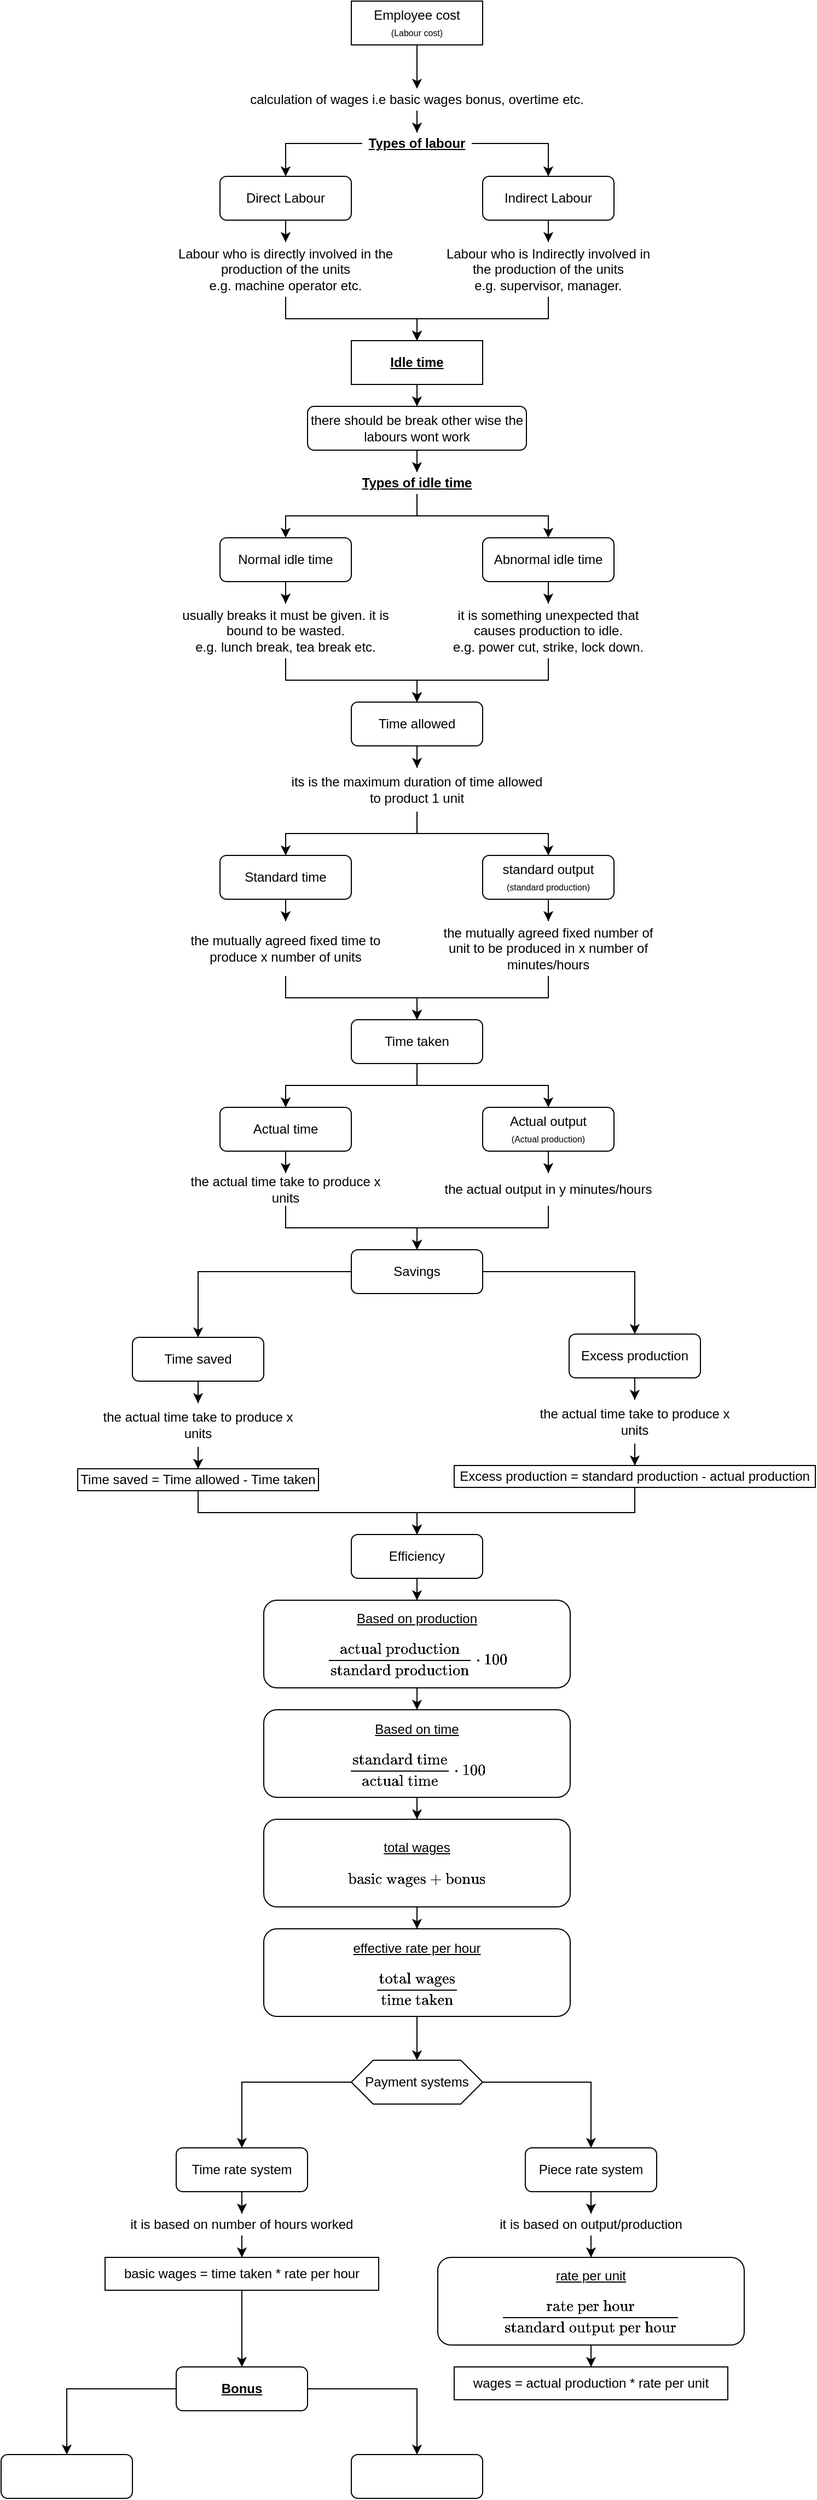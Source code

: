 <mxfile version="14.4.8" type="github">
  <diagram id="CyPvhByOn69fHsdpHqbr" name="Page-1">
    <mxGraphModel dx="709" dy="358" grid="1" gridSize="10" guides="1" tooltips="1" connect="1" arrows="1" fold="1" page="1" pageScale="1" pageWidth="850" pageHeight="1100" math="1" shadow="0">
      <root>
        <mxCell id="0" />
        <mxCell id="1" parent="0" />
        <mxCell id="h90uzLbG_IrZYUISlAX0-3" style="edgeStyle=orthogonalEdgeStyle;rounded=0;orthogonalLoop=1;jettySize=auto;html=1;" edge="1" parent="1" source="h90uzLbG_IrZYUISlAX0-1" target="h90uzLbG_IrZYUISlAX0-2">
          <mxGeometry relative="1" as="geometry" />
        </mxCell>
        <mxCell id="h90uzLbG_IrZYUISlAX0-1" value="&lt;div&gt;Employee cost&lt;/div&gt;&lt;font style=&quot;font-size: 8px&quot;&gt;(Labour cost)&lt;/font&gt;" style="rounded=0;whiteSpace=wrap;html=1;" vertex="1" parent="1">
          <mxGeometry x="360" width="120" height="40" as="geometry" />
        </mxCell>
        <mxCell id="h90uzLbG_IrZYUISlAX0-8" style="edgeStyle=orthogonalEdgeStyle;rounded=0;orthogonalLoop=1;jettySize=auto;html=1;" edge="1" parent="1" source="h90uzLbG_IrZYUISlAX0-2" target="h90uzLbG_IrZYUISlAX0-5">
          <mxGeometry relative="1" as="geometry" />
        </mxCell>
        <mxCell id="h90uzLbG_IrZYUISlAX0-2" value="calculation of wages i.e basic wages bonus, overtime etc." style="text;html=1;strokeColor=none;fillColor=none;align=center;verticalAlign=middle;whiteSpace=wrap;rounded=0;" vertex="1" parent="1">
          <mxGeometry x="240" y="80" width="360" height="20" as="geometry" />
        </mxCell>
        <mxCell id="h90uzLbG_IrZYUISlAX0-11" style="edgeStyle=orthogonalEdgeStyle;rounded=0;orthogonalLoop=1;jettySize=auto;html=1;" edge="1" parent="1" source="h90uzLbG_IrZYUISlAX0-5" target="h90uzLbG_IrZYUISlAX0-9">
          <mxGeometry relative="1" as="geometry" />
        </mxCell>
        <mxCell id="h90uzLbG_IrZYUISlAX0-12" style="edgeStyle=orthogonalEdgeStyle;rounded=0;orthogonalLoop=1;jettySize=auto;html=1;" edge="1" parent="1" source="h90uzLbG_IrZYUISlAX0-5" target="h90uzLbG_IrZYUISlAX0-10">
          <mxGeometry relative="1" as="geometry" />
        </mxCell>
        <mxCell id="h90uzLbG_IrZYUISlAX0-5" value="&lt;u&gt;&lt;b&gt;Types of labour&lt;/b&gt;&lt;/u&gt;" style="text;html=1;strokeColor=none;fillColor=none;align=center;verticalAlign=middle;whiteSpace=wrap;rounded=0;" vertex="1" parent="1">
          <mxGeometry x="370" y="120" width="100" height="20" as="geometry" />
        </mxCell>
        <mxCell id="h90uzLbG_IrZYUISlAX0-15" style="edgeStyle=orthogonalEdgeStyle;rounded=0;orthogonalLoop=1;jettySize=auto;html=1;" edge="1" parent="1" source="h90uzLbG_IrZYUISlAX0-9" target="h90uzLbG_IrZYUISlAX0-13">
          <mxGeometry relative="1" as="geometry">
            <mxPoint x="300" y="220" as="targetPoint" />
          </mxGeometry>
        </mxCell>
        <mxCell id="h90uzLbG_IrZYUISlAX0-9" value="Direct Labour" style="rounded=1;whiteSpace=wrap;html=1;" vertex="1" parent="1">
          <mxGeometry x="240" y="160" width="120" height="40" as="geometry" />
        </mxCell>
        <mxCell id="h90uzLbG_IrZYUISlAX0-16" style="edgeStyle=orthogonalEdgeStyle;rounded=0;orthogonalLoop=1;jettySize=auto;html=1;" edge="1" parent="1" source="h90uzLbG_IrZYUISlAX0-10" target="h90uzLbG_IrZYUISlAX0-14">
          <mxGeometry relative="1" as="geometry" />
        </mxCell>
        <mxCell id="h90uzLbG_IrZYUISlAX0-10" value="Indirect Labour" style="rounded=1;whiteSpace=wrap;html=1;" vertex="1" parent="1">
          <mxGeometry x="480" y="160" width="120" height="40" as="geometry" />
        </mxCell>
        <mxCell id="h90uzLbG_IrZYUISlAX0-65" style="edgeStyle=orthogonalEdgeStyle;rounded=0;orthogonalLoop=1;jettySize=auto;html=1;" edge="1" parent="1" source="h90uzLbG_IrZYUISlAX0-13" target="h90uzLbG_IrZYUISlAX0-17">
          <mxGeometry relative="1" as="geometry" />
        </mxCell>
        <mxCell id="h90uzLbG_IrZYUISlAX0-13" value="&lt;div&gt;Labour who is directly involved in the production of the units&lt;/div&gt;e.g. machine operator etc." style="text;html=1;strokeColor=none;fillColor=none;align=center;verticalAlign=middle;whiteSpace=wrap;rounded=0;" vertex="1" parent="1">
          <mxGeometry x="200" y="220" width="200" height="50" as="geometry" />
        </mxCell>
        <mxCell id="h90uzLbG_IrZYUISlAX0-64" style="edgeStyle=orthogonalEdgeStyle;rounded=0;orthogonalLoop=1;jettySize=auto;html=1;" edge="1" parent="1" source="h90uzLbG_IrZYUISlAX0-14" target="h90uzLbG_IrZYUISlAX0-17">
          <mxGeometry relative="1" as="geometry" />
        </mxCell>
        <mxCell id="h90uzLbG_IrZYUISlAX0-14" value="Labour who is Indirectly involved in the production of the units&lt;br&gt;e.g. supervisor, manager." style="text;html=1;strokeColor=none;fillColor=none;align=center;verticalAlign=middle;whiteSpace=wrap;rounded=0;" vertex="1" parent="1">
          <mxGeometry x="440" y="220" width="200" height="50" as="geometry" />
        </mxCell>
        <mxCell id="h90uzLbG_IrZYUISlAX0-22" style="edgeStyle=orthogonalEdgeStyle;rounded=0;orthogonalLoop=1;jettySize=auto;html=1;" edge="1" parent="1" source="h90uzLbG_IrZYUISlAX0-17" target="h90uzLbG_IrZYUISlAX0-21">
          <mxGeometry relative="1" as="geometry" />
        </mxCell>
        <mxCell id="h90uzLbG_IrZYUISlAX0-17" value="&lt;u&gt;&lt;b&gt;Idle time&lt;br&gt;&lt;/b&gt;&lt;/u&gt;" style="rounded=0;whiteSpace=wrap;html=1;fontFamily=Helvetica;fontSize=12;fontColor=#000000;align=center;gradientColor=none;" vertex="1" parent="1">
          <mxGeometry x="360" y="310" width="120" height="40" as="geometry" />
        </mxCell>
        <mxCell id="h90uzLbG_IrZYUISlAX0-24" style="edgeStyle=orthogonalEdgeStyle;rounded=0;orthogonalLoop=1;jettySize=auto;html=1;" edge="1" parent="1" source="h90uzLbG_IrZYUISlAX0-21" target="h90uzLbG_IrZYUISlAX0-23">
          <mxGeometry relative="1" as="geometry" />
        </mxCell>
        <mxCell id="h90uzLbG_IrZYUISlAX0-21" value="there should be break other wise the labours wont work" style="rounded=1;whiteSpace=wrap;html=1;" vertex="1" parent="1">
          <mxGeometry x="320" y="370" width="200" height="40" as="geometry" />
        </mxCell>
        <mxCell id="h90uzLbG_IrZYUISlAX0-27" style="edgeStyle=orthogonalEdgeStyle;rounded=0;orthogonalLoop=1;jettySize=auto;html=1;" edge="1" parent="1" source="h90uzLbG_IrZYUISlAX0-23" target="h90uzLbG_IrZYUISlAX0-25">
          <mxGeometry relative="1" as="geometry" />
        </mxCell>
        <mxCell id="h90uzLbG_IrZYUISlAX0-28" style="edgeStyle=orthogonalEdgeStyle;rounded=0;orthogonalLoop=1;jettySize=auto;html=1;" edge="1" parent="1" source="h90uzLbG_IrZYUISlAX0-23" target="h90uzLbG_IrZYUISlAX0-26">
          <mxGeometry relative="1" as="geometry" />
        </mxCell>
        <mxCell id="h90uzLbG_IrZYUISlAX0-23" value="&lt;u&gt;&lt;b&gt;Types of idle time&lt;br&gt;&lt;/b&gt;&lt;/u&gt;" style="text;html=1;strokeColor=none;fillColor=none;align=center;verticalAlign=middle;whiteSpace=wrap;rounded=0;" vertex="1" parent="1">
          <mxGeometry x="360" y="430" width="120" height="20" as="geometry" />
        </mxCell>
        <mxCell id="h90uzLbG_IrZYUISlAX0-30" style="edgeStyle=orthogonalEdgeStyle;rounded=0;orthogonalLoop=1;jettySize=auto;html=1;" edge="1" parent="1" source="h90uzLbG_IrZYUISlAX0-25" target="h90uzLbG_IrZYUISlAX0-29">
          <mxGeometry relative="1" as="geometry" />
        </mxCell>
        <mxCell id="h90uzLbG_IrZYUISlAX0-25" value="Normal idle time" style="rounded=1;whiteSpace=wrap;html=1;" vertex="1" parent="1">
          <mxGeometry x="240" y="490" width="120" height="40" as="geometry" />
        </mxCell>
        <mxCell id="h90uzLbG_IrZYUISlAX0-32" style="edgeStyle=orthogonalEdgeStyle;rounded=0;orthogonalLoop=1;jettySize=auto;html=1;" edge="1" parent="1" source="h90uzLbG_IrZYUISlAX0-26" target="h90uzLbG_IrZYUISlAX0-31">
          <mxGeometry relative="1" as="geometry" />
        </mxCell>
        <mxCell id="h90uzLbG_IrZYUISlAX0-26" value="Abnormal idle time" style="rounded=1;whiteSpace=wrap;html=1;" vertex="1" parent="1">
          <mxGeometry x="480" y="490" width="120" height="40" as="geometry" />
        </mxCell>
        <mxCell id="h90uzLbG_IrZYUISlAX0-35" style="edgeStyle=orthogonalEdgeStyle;rounded=0;orthogonalLoop=1;jettySize=auto;html=1;" edge="1" parent="1" source="h90uzLbG_IrZYUISlAX0-29" target="h90uzLbG_IrZYUISlAX0-33">
          <mxGeometry relative="1" as="geometry" />
        </mxCell>
        <mxCell id="h90uzLbG_IrZYUISlAX0-29" value="&lt;div&gt;usually breaks it must be given. it is bound to be wasted.&lt;/div&gt;&lt;div&gt;e.g. lunch break, tea break etc.&lt;br&gt;&lt;/div&gt;" style="text;html=1;strokeColor=none;fillColor=none;align=center;verticalAlign=middle;whiteSpace=wrap;rounded=0;" vertex="1" parent="1">
          <mxGeometry x="200" y="550" width="200" height="50" as="geometry" />
        </mxCell>
        <mxCell id="h90uzLbG_IrZYUISlAX0-34" style="edgeStyle=orthogonalEdgeStyle;rounded=0;orthogonalLoop=1;jettySize=auto;html=1;" edge="1" parent="1" source="h90uzLbG_IrZYUISlAX0-31" target="h90uzLbG_IrZYUISlAX0-33">
          <mxGeometry relative="1" as="geometry" />
        </mxCell>
        <mxCell id="h90uzLbG_IrZYUISlAX0-31" value="&lt;div&gt;it is something unexpected that causes production to idle.&lt;/div&gt;&lt;div&gt;e.g. power cut, strike, lock down.&lt;br&gt;&lt;/div&gt;" style="text;html=1;strokeColor=none;fillColor=none;align=center;verticalAlign=middle;whiteSpace=wrap;rounded=0;" vertex="1" parent="1">
          <mxGeometry x="440" y="550" width="200" height="50" as="geometry" />
        </mxCell>
        <mxCell id="h90uzLbG_IrZYUISlAX0-40" style="edgeStyle=orthogonalEdgeStyle;rounded=0;orthogonalLoop=1;jettySize=auto;html=1;" edge="1" parent="1" source="h90uzLbG_IrZYUISlAX0-33" target="h90uzLbG_IrZYUISlAX0-37">
          <mxGeometry relative="1" as="geometry" />
        </mxCell>
        <mxCell id="h90uzLbG_IrZYUISlAX0-33" value="Time allowed" style="rounded=1;whiteSpace=wrap;html=1;" vertex="1" parent="1">
          <mxGeometry x="360" y="640" width="120" height="40" as="geometry" />
        </mxCell>
        <mxCell id="h90uzLbG_IrZYUISlAX0-44" style="edgeStyle=orthogonalEdgeStyle;rounded=0;orthogonalLoop=1;jettySize=auto;html=1;" edge="1" parent="1" source="h90uzLbG_IrZYUISlAX0-37" target="h90uzLbG_IrZYUISlAX0-42">
          <mxGeometry relative="1" as="geometry" />
        </mxCell>
        <mxCell id="h90uzLbG_IrZYUISlAX0-45" style="edgeStyle=orthogonalEdgeStyle;rounded=0;orthogonalLoop=1;jettySize=auto;html=1;" edge="1" parent="1" source="h90uzLbG_IrZYUISlAX0-37" target="h90uzLbG_IrZYUISlAX0-43">
          <mxGeometry relative="1" as="geometry" />
        </mxCell>
        <mxCell id="h90uzLbG_IrZYUISlAX0-37" value="its is the maximum duration of time allowed to product 1 unit" style="text;html=1;strokeColor=none;fillColor=none;align=center;verticalAlign=middle;whiteSpace=wrap;rounded=0;" vertex="1" parent="1">
          <mxGeometry x="300" y="700" width="240" height="40" as="geometry" />
        </mxCell>
        <mxCell id="h90uzLbG_IrZYUISlAX0-47" style="edgeStyle=orthogonalEdgeStyle;rounded=0;orthogonalLoop=1;jettySize=auto;html=1;" edge="1" parent="1" source="h90uzLbG_IrZYUISlAX0-42" target="h90uzLbG_IrZYUISlAX0-46">
          <mxGeometry relative="1" as="geometry" />
        </mxCell>
        <mxCell id="h90uzLbG_IrZYUISlAX0-42" value="Standard time" style="rounded=1;whiteSpace=wrap;html=1;" vertex="1" parent="1">
          <mxGeometry x="240" y="780" width="120" height="40" as="geometry" />
        </mxCell>
        <mxCell id="h90uzLbG_IrZYUISlAX0-49" style="edgeStyle=orthogonalEdgeStyle;rounded=0;orthogonalLoop=1;jettySize=auto;html=1;" edge="1" parent="1" source="h90uzLbG_IrZYUISlAX0-43" target="h90uzLbG_IrZYUISlAX0-48">
          <mxGeometry relative="1" as="geometry" />
        </mxCell>
        <mxCell id="h90uzLbG_IrZYUISlAX0-43" value="&lt;div&gt;standard output&lt;/div&gt;&lt;font style=&quot;font-size: 8px&quot;&gt;(standard production)&lt;/font&gt;" style="rounded=1;whiteSpace=wrap;html=1;" vertex="1" parent="1">
          <mxGeometry x="480" y="780" width="120" height="40" as="geometry" />
        </mxCell>
        <mxCell id="h90uzLbG_IrZYUISlAX0-52" style="edgeStyle=orthogonalEdgeStyle;rounded=0;orthogonalLoop=1;jettySize=auto;html=1;" edge="1" parent="1" source="h90uzLbG_IrZYUISlAX0-46" target="h90uzLbG_IrZYUISlAX0-50">
          <mxGeometry relative="1" as="geometry" />
        </mxCell>
        <mxCell id="h90uzLbG_IrZYUISlAX0-46" value="the mutually agreed fixed time to produce x number of units" style="text;html=1;strokeColor=none;fillColor=none;align=center;verticalAlign=middle;whiteSpace=wrap;rounded=0;" vertex="1" parent="1">
          <mxGeometry x="200" y="840" width="200" height="50" as="geometry" />
        </mxCell>
        <mxCell id="h90uzLbG_IrZYUISlAX0-51" style="edgeStyle=orthogonalEdgeStyle;rounded=0;orthogonalLoop=1;jettySize=auto;html=1;" edge="1" parent="1" source="h90uzLbG_IrZYUISlAX0-48" target="h90uzLbG_IrZYUISlAX0-50">
          <mxGeometry relative="1" as="geometry" />
        </mxCell>
        <mxCell id="h90uzLbG_IrZYUISlAX0-48" value="the mutually agreed fixed number of unit to be produced in x number of minutes/hours" style="text;html=1;strokeColor=none;fillColor=none;align=center;verticalAlign=middle;whiteSpace=wrap;rounded=0;" vertex="1" parent="1">
          <mxGeometry x="440" y="840" width="200" height="50" as="geometry" />
        </mxCell>
        <mxCell id="h90uzLbG_IrZYUISlAX0-56" style="edgeStyle=orthogonalEdgeStyle;rounded=0;orthogonalLoop=1;jettySize=auto;html=1;" edge="1" parent="1" source="h90uzLbG_IrZYUISlAX0-50" target="h90uzLbG_IrZYUISlAX0-53">
          <mxGeometry relative="1" as="geometry" />
        </mxCell>
        <mxCell id="h90uzLbG_IrZYUISlAX0-57" style="edgeStyle=orthogonalEdgeStyle;rounded=0;orthogonalLoop=1;jettySize=auto;html=1;" edge="1" parent="1" source="h90uzLbG_IrZYUISlAX0-50" target="h90uzLbG_IrZYUISlAX0-54">
          <mxGeometry relative="1" as="geometry" />
        </mxCell>
        <mxCell id="h90uzLbG_IrZYUISlAX0-50" value="Time taken" style="rounded=1;whiteSpace=wrap;html=1;" vertex="1" parent="1">
          <mxGeometry x="360" y="930" width="120" height="40" as="geometry" />
        </mxCell>
        <mxCell id="h90uzLbG_IrZYUISlAX0-61" style="edgeStyle=orthogonalEdgeStyle;rounded=0;orthogonalLoop=1;jettySize=auto;html=1;" edge="1" parent="1" source="h90uzLbG_IrZYUISlAX0-53" target="h90uzLbG_IrZYUISlAX0-60">
          <mxGeometry relative="1" as="geometry" />
        </mxCell>
        <mxCell id="h90uzLbG_IrZYUISlAX0-53" value="Actual time" style="rounded=1;whiteSpace=wrap;html=1;" vertex="1" parent="1">
          <mxGeometry x="240" y="1010" width="120" height="40" as="geometry" />
        </mxCell>
        <mxCell id="h90uzLbG_IrZYUISlAX0-63" style="edgeStyle=orthogonalEdgeStyle;rounded=0;orthogonalLoop=1;jettySize=auto;html=1;" edge="1" parent="1" source="h90uzLbG_IrZYUISlAX0-54" target="h90uzLbG_IrZYUISlAX0-62">
          <mxGeometry relative="1" as="geometry" />
        </mxCell>
        <mxCell id="h90uzLbG_IrZYUISlAX0-54" value="&lt;div&gt;Actual output&lt;/div&gt;&lt;font style=&quot;font-size: 8px&quot;&gt;(Actual production)&lt;/font&gt;" style="rounded=1;whiteSpace=wrap;html=1;" vertex="1" parent="1">
          <mxGeometry x="480" y="1010" width="120" height="40" as="geometry" />
        </mxCell>
        <mxCell id="h90uzLbG_IrZYUISlAX0-68" style="edgeStyle=orthogonalEdgeStyle;rounded=0;orthogonalLoop=1;jettySize=auto;html=1;" edge="1" parent="1" source="h90uzLbG_IrZYUISlAX0-60" target="h90uzLbG_IrZYUISlAX0-66">
          <mxGeometry relative="1" as="geometry" />
        </mxCell>
        <mxCell id="h90uzLbG_IrZYUISlAX0-60" value="the actual time take to produce x units" style="text;html=1;strokeColor=none;fillColor=none;align=center;verticalAlign=middle;whiteSpace=wrap;rounded=0;" vertex="1" parent="1">
          <mxGeometry x="200" y="1070" width="200" height="30" as="geometry" />
        </mxCell>
        <mxCell id="h90uzLbG_IrZYUISlAX0-67" style="edgeStyle=orthogonalEdgeStyle;rounded=0;orthogonalLoop=1;jettySize=auto;html=1;" edge="1" parent="1" source="h90uzLbG_IrZYUISlAX0-62" target="h90uzLbG_IrZYUISlAX0-66">
          <mxGeometry relative="1" as="geometry" />
        </mxCell>
        <mxCell id="h90uzLbG_IrZYUISlAX0-62" value="the actual output in y minutes/hours" style="text;html=1;strokeColor=none;fillColor=none;align=center;verticalAlign=middle;whiteSpace=wrap;rounded=0;" vertex="1" parent="1">
          <mxGeometry x="440" y="1070" width="200" height="30" as="geometry" />
        </mxCell>
        <mxCell id="h90uzLbG_IrZYUISlAX0-71" style="edgeStyle=orthogonalEdgeStyle;rounded=0;orthogonalLoop=1;jettySize=auto;html=1;" edge="1" parent="1" source="h90uzLbG_IrZYUISlAX0-66" target="h90uzLbG_IrZYUISlAX0-69">
          <mxGeometry relative="1" as="geometry" />
        </mxCell>
        <mxCell id="h90uzLbG_IrZYUISlAX0-72" style="edgeStyle=orthogonalEdgeStyle;rounded=0;orthogonalLoop=1;jettySize=auto;html=1;" edge="1" parent="1" source="h90uzLbG_IrZYUISlAX0-66" target="h90uzLbG_IrZYUISlAX0-70">
          <mxGeometry relative="1" as="geometry" />
        </mxCell>
        <mxCell id="h90uzLbG_IrZYUISlAX0-66" value="Savings" style="rounded=1;whiteSpace=wrap;html=1;" vertex="1" parent="1">
          <mxGeometry x="360" y="1140" width="120" height="40" as="geometry" />
        </mxCell>
        <mxCell id="h90uzLbG_IrZYUISlAX0-74" style="edgeStyle=orthogonalEdgeStyle;rounded=0;orthogonalLoop=1;jettySize=auto;html=1;" edge="1" parent="1" source="h90uzLbG_IrZYUISlAX0-69" target="h90uzLbG_IrZYUISlAX0-73">
          <mxGeometry relative="1" as="geometry" />
        </mxCell>
        <mxCell id="h90uzLbG_IrZYUISlAX0-69" value="Time saved" style="rounded=1;whiteSpace=wrap;html=1;" vertex="1" parent="1">
          <mxGeometry x="160" y="1220" width="120" height="40" as="geometry" />
        </mxCell>
        <mxCell id="h90uzLbG_IrZYUISlAX0-76" style="edgeStyle=orthogonalEdgeStyle;rounded=0;orthogonalLoop=1;jettySize=auto;html=1;" edge="1" parent="1" source="h90uzLbG_IrZYUISlAX0-70" target="h90uzLbG_IrZYUISlAX0-75">
          <mxGeometry relative="1" as="geometry" />
        </mxCell>
        <mxCell id="h90uzLbG_IrZYUISlAX0-70" value="Excess production" style="rounded=1;whiteSpace=wrap;html=1;" vertex="1" parent="1">
          <mxGeometry x="559" y="1217" width="120" height="40" as="geometry" />
        </mxCell>
        <mxCell id="h90uzLbG_IrZYUISlAX0-82" style="edgeStyle=orthogonalEdgeStyle;rounded=0;orthogonalLoop=1;jettySize=auto;html=1;entryX=0.5;entryY=0;entryDx=0;entryDy=0;" edge="1" parent="1" source="h90uzLbG_IrZYUISlAX0-73" target="h90uzLbG_IrZYUISlAX0-80">
          <mxGeometry relative="1" as="geometry" />
        </mxCell>
        <mxCell id="h90uzLbG_IrZYUISlAX0-73" value="the actual time take to produce x units" style="text;html=1;strokeColor=none;fillColor=none;align=center;verticalAlign=middle;whiteSpace=wrap;rounded=0;" vertex="1" parent="1">
          <mxGeometry x="120" y="1280" width="200" height="40" as="geometry" />
        </mxCell>
        <mxCell id="h90uzLbG_IrZYUISlAX0-84" style="edgeStyle=orthogonalEdgeStyle;rounded=0;orthogonalLoop=1;jettySize=auto;html=1;" edge="1" parent="1" source="h90uzLbG_IrZYUISlAX0-75" target="h90uzLbG_IrZYUISlAX0-83">
          <mxGeometry relative="1" as="geometry" />
        </mxCell>
        <mxCell id="h90uzLbG_IrZYUISlAX0-75" value="the actual time take to produce x units" style="text;html=1;strokeColor=none;fillColor=none;align=center;verticalAlign=middle;whiteSpace=wrap;rounded=0;" vertex="1" parent="1">
          <mxGeometry x="519" y="1277" width="200" height="40" as="geometry" />
        </mxCell>
        <mxCell id="h90uzLbG_IrZYUISlAX0-87" style="edgeStyle=orthogonalEdgeStyle;rounded=0;orthogonalLoop=1;jettySize=auto;html=1;" edge="1" parent="1" source="h90uzLbG_IrZYUISlAX0-80" target="h90uzLbG_IrZYUISlAX0-85">
          <mxGeometry relative="1" as="geometry">
            <Array as="points">
              <mxPoint x="220" y="1380" />
              <mxPoint x="420" y="1380" />
            </Array>
          </mxGeometry>
        </mxCell>
        <mxCell id="h90uzLbG_IrZYUISlAX0-80" value="Time saved = Time allowed - Time taken" style="rounded=0;whiteSpace=wrap;html=1;" vertex="1" parent="1">
          <mxGeometry x="110" y="1340" width="220" height="20" as="geometry" />
        </mxCell>
        <mxCell id="h90uzLbG_IrZYUISlAX0-86" style="edgeStyle=orthogonalEdgeStyle;rounded=0;orthogonalLoop=1;jettySize=auto;html=1;" edge="1" parent="1" source="h90uzLbG_IrZYUISlAX0-83" target="h90uzLbG_IrZYUISlAX0-85">
          <mxGeometry relative="1" as="geometry">
            <Array as="points">
              <mxPoint x="619" y="1380" />
              <mxPoint x="420" y="1380" />
            </Array>
          </mxGeometry>
        </mxCell>
        <mxCell id="h90uzLbG_IrZYUISlAX0-83" value="Excess production = standard production - actual production" style="rounded=0;whiteSpace=wrap;html=1;" vertex="1" parent="1">
          <mxGeometry x="454" y="1337" width="330" height="20" as="geometry" />
        </mxCell>
        <mxCell id="h90uzLbG_IrZYUISlAX0-90" style="edgeStyle=orthogonalEdgeStyle;rounded=0;orthogonalLoop=1;jettySize=auto;html=1;" edge="1" parent="1" source="h90uzLbG_IrZYUISlAX0-85" target="h90uzLbG_IrZYUISlAX0-88">
          <mxGeometry relative="1" as="geometry" />
        </mxCell>
        <mxCell id="h90uzLbG_IrZYUISlAX0-85" value="Efficiency" style="rounded=1;whiteSpace=wrap;html=1;" vertex="1" parent="1">
          <mxGeometry x="360" y="1400" width="120" height="40" as="geometry" />
        </mxCell>
        <mxCell id="h90uzLbG_IrZYUISlAX0-91" style="edgeStyle=orthogonalEdgeStyle;rounded=0;orthogonalLoop=1;jettySize=auto;html=1;" edge="1" parent="1" source="h90uzLbG_IrZYUISlAX0-88" target="h90uzLbG_IrZYUISlAX0-89">
          <mxGeometry relative="1" as="geometry" />
        </mxCell>
        <mxCell id="h90uzLbG_IrZYUISlAX0-88" value="&lt;div&gt;&lt;u&gt;Based on production&lt;/u&gt;&lt;/div&gt;&lt;div&gt;&lt;u&gt;&lt;br&gt;&lt;/u&gt;&lt;/div&gt;&lt;div&gt;`\text{actual production}/\text{standard production}*100`&lt;br&gt;&lt;/div&gt;" style="rounded=1;whiteSpace=wrap;html=1;" vertex="1" parent="1">
          <mxGeometry x="280" y="1460" width="280" height="80" as="geometry" />
        </mxCell>
        <mxCell id="h90uzLbG_IrZYUISlAX0-97" style="edgeStyle=orthogonalEdgeStyle;rounded=0;orthogonalLoop=1;jettySize=auto;html=1;" edge="1" parent="1" source="h90uzLbG_IrZYUISlAX0-89" target="h90uzLbG_IrZYUISlAX0-92">
          <mxGeometry relative="1" as="geometry" />
        </mxCell>
        <mxCell id="h90uzLbG_IrZYUISlAX0-89" value="&lt;div&gt;&lt;u&gt;Based on time&lt;br&gt;&lt;/u&gt;&lt;/div&gt;&lt;div&gt;&lt;u&gt;&lt;br&gt;&lt;/u&gt;&lt;/div&gt;&lt;div&gt;`\text{standard time}/\text{actual time}*100`&lt;br&gt;&lt;/div&gt;" style="rounded=1;whiteSpace=wrap;html=1;" vertex="1" parent="1">
          <mxGeometry x="280" y="1560" width="280" height="80" as="geometry" />
        </mxCell>
        <mxCell id="h90uzLbG_IrZYUISlAX0-94" style="edgeStyle=orthogonalEdgeStyle;rounded=0;orthogonalLoop=1;jettySize=auto;html=1;" edge="1" parent="1" source="h90uzLbG_IrZYUISlAX0-92" target="h90uzLbG_IrZYUISlAX0-93">
          <mxGeometry relative="1" as="geometry" />
        </mxCell>
        <mxCell id="h90uzLbG_IrZYUISlAX0-92" value="&lt;div&gt;&lt;u&gt;total wages&lt;br&gt;&lt;/u&gt;&lt;/div&gt;&lt;div&gt;&lt;u&gt;&lt;br&gt;&lt;/u&gt;&lt;/div&gt;&lt;div&gt;`\text{basic wages}+\text{bonus}`&lt;br&gt;&lt;/div&gt;" style="rounded=1;whiteSpace=wrap;html=1;" vertex="1" parent="1">
          <mxGeometry x="280" y="1660" width="280" height="80" as="geometry" />
        </mxCell>
        <mxCell id="h90uzLbG_IrZYUISlAX0-96" style="edgeStyle=orthogonalEdgeStyle;rounded=0;orthogonalLoop=1;jettySize=auto;html=1;" edge="1" parent="1" source="h90uzLbG_IrZYUISlAX0-93" target="h90uzLbG_IrZYUISlAX0-95">
          <mxGeometry relative="1" as="geometry" />
        </mxCell>
        <mxCell id="h90uzLbG_IrZYUISlAX0-93" value="&lt;div&gt;&lt;u&gt;effective rate per hour&lt;br&gt;&lt;/u&gt;&lt;/div&gt;&lt;div&gt;&lt;u&gt;&lt;br&gt;&lt;/u&gt;&lt;/div&gt;&lt;div&gt;`\text{total wages}/\text{time taken}`&lt;br&gt;&lt;/div&gt;" style="rounded=1;whiteSpace=wrap;html=1;" vertex="1" parent="1">
          <mxGeometry x="280" y="1760" width="280" height="80" as="geometry" />
        </mxCell>
        <mxCell id="h90uzLbG_IrZYUISlAX0-100" style="edgeStyle=orthogonalEdgeStyle;rounded=0;orthogonalLoop=1;jettySize=auto;html=1;" edge="1" parent="1" source="h90uzLbG_IrZYUISlAX0-95" target="h90uzLbG_IrZYUISlAX0-98">
          <mxGeometry relative="1" as="geometry" />
        </mxCell>
        <mxCell id="h90uzLbG_IrZYUISlAX0-101" style="edgeStyle=orthogonalEdgeStyle;rounded=0;orthogonalLoop=1;jettySize=auto;html=1;" edge="1" parent="1" source="h90uzLbG_IrZYUISlAX0-95" target="h90uzLbG_IrZYUISlAX0-99">
          <mxGeometry relative="1" as="geometry" />
        </mxCell>
        <mxCell id="h90uzLbG_IrZYUISlAX0-95" value="Payment systems" style="shape=hexagon;perimeter=hexagonPerimeter2;whiteSpace=wrap;html=1;fixedSize=1;" vertex="1" parent="1">
          <mxGeometry x="360" y="1880" width="120" height="40" as="geometry" />
        </mxCell>
        <mxCell id="h90uzLbG_IrZYUISlAX0-103" style="edgeStyle=orthogonalEdgeStyle;rounded=0;orthogonalLoop=1;jettySize=auto;html=1;" edge="1" parent="1" source="h90uzLbG_IrZYUISlAX0-98" target="h90uzLbG_IrZYUISlAX0-102">
          <mxGeometry relative="1" as="geometry" />
        </mxCell>
        <mxCell id="h90uzLbG_IrZYUISlAX0-98" value="Time rate system" style="rounded=1;whiteSpace=wrap;html=1;" vertex="1" parent="1">
          <mxGeometry x="200" y="1960" width="120" height="40" as="geometry" />
        </mxCell>
        <mxCell id="h90uzLbG_IrZYUISlAX0-105" style="edgeStyle=orthogonalEdgeStyle;rounded=0;orthogonalLoop=1;jettySize=auto;html=1;" edge="1" parent="1" source="h90uzLbG_IrZYUISlAX0-99" target="h90uzLbG_IrZYUISlAX0-104">
          <mxGeometry relative="1" as="geometry" />
        </mxCell>
        <mxCell id="h90uzLbG_IrZYUISlAX0-99" value="Piece rate system" style="rounded=1;whiteSpace=wrap;html=1;" vertex="1" parent="1">
          <mxGeometry x="519" y="1960" width="120" height="40" as="geometry" />
        </mxCell>
        <mxCell id="h90uzLbG_IrZYUISlAX0-107" style="edgeStyle=orthogonalEdgeStyle;rounded=0;orthogonalLoop=1;jettySize=auto;html=1;" edge="1" parent="1" source="h90uzLbG_IrZYUISlAX0-102" target="h90uzLbG_IrZYUISlAX0-106">
          <mxGeometry relative="1" as="geometry" />
        </mxCell>
        <mxCell id="h90uzLbG_IrZYUISlAX0-102" value="it is based on number of hours worked" style="text;html=1;strokeColor=none;fillColor=none;align=center;verticalAlign=middle;whiteSpace=wrap;rounded=0;" vertex="1" parent="1">
          <mxGeometry x="120" y="2020" width="280" height="20" as="geometry" />
        </mxCell>
        <mxCell id="h90uzLbG_IrZYUISlAX0-111" style="edgeStyle=orthogonalEdgeStyle;rounded=0;orthogonalLoop=1;jettySize=auto;html=1;" edge="1" parent="1" source="h90uzLbG_IrZYUISlAX0-104" target="h90uzLbG_IrZYUISlAX0-110">
          <mxGeometry relative="1" as="geometry" />
        </mxCell>
        <mxCell id="h90uzLbG_IrZYUISlAX0-104" value="it is based on output/production" style="text;html=1;strokeColor=none;fillColor=none;align=center;verticalAlign=middle;whiteSpace=wrap;rounded=0;" vertex="1" parent="1">
          <mxGeometry x="439" y="2020" width="280" height="20" as="geometry" />
        </mxCell>
        <mxCell id="h90uzLbG_IrZYUISlAX0-115" style="edgeStyle=orthogonalEdgeStyle;rounded=0;orthogonalLoop=1;jettySize=auto;html=1;entryX=0.5;entryY=0;entryDx=0;entryDy=0;" edge="1" parent="1" source="h90uzLbG_IrZYUISlAX0-106" target="h90uzLbG_IrZYUISlAX0-114">
          <mxGeometry relative="1" as="geometry" />
        </mxCell>
        <mxCell id="h90uzLbG_IrZYUISlAX0-106" value="basic wages = time taken * rate per hour" style="rounded=0;whiteSpace=wrap;html=1;" vertex="1" parent="1">
          <mxGeometry x="135" y="2060" width="250" height="30" as="geometry" />
        </mxCell>
        <mxCell id="h90uzLbG_IrZYUISlAX0-108" value="wages = actual production * rate per unit" style="rounded=0;whiteSpace=wrap;html=1;" vertex="1" parent="1">
          <mxGeometry x="454" y="2160" width="250" height="30" as="geometry" />
        </mxCell>
        <mxCell id="h90uzLbG_IrZYUISlAX0-113" style="edgeStyle=orthogonalEdgeStyle;rounded=0;orthogonalLoop=1;jettySize=auto;html=1;entryX=0.5;entryY=0;entryDx=0;entryDy=0;" edge="1" parent="1" source="h90uzLbG_IrZYUISlAX0-110" target="h90uzLbG_IrZYUISlAX0-108">
          <mxGeometry relative="1" as="geometry" />
        </mxCell>
        <mxCell id="h90uzLbG_IrZYUISlAX0-110" value="&lt;div&gt;&lt;u&gt;rate per unit&lt;br&gt;&lt;/u&gt;&lt;/div&gt;&lt;div&gt;&lt;u&gt;&lt;br&gt;&lt;/u&gt;&lt;/div&gt;&lt;div&gt;`\text{rate per hour}/\text{standard output per hour}`&lt;br&gt;&lt;/div&gt;" style="rounded=1;whiteSpace=wrap;html=1;" vertex="1" parent="1">
          <mxGeometry x="439" y="2060" width="280" height="80" as="geometry" />
        </mxCell>
        <mxCell id="h90uzLbG_IrZYUISlAX0-118" style="edgeStyle=orthogonalEdgeStyle;rounded=0;orthogonalLoop=1;jettySize=auto;html=1;" edge="1" parent="1" source="h90uzLbG_IrZYUISlAX0-114" target="h90uzLbG_IrZYUISlAX0-117">
          <mxGeometry relative="1" as="geometry" />
        </mxCell>
        <mxCell id="h90uzLbG_IrZYUISlAX0-119" style="edgeStyle=orthogonalEdgeStyle;rounded=0;orthogonalLoop=1;jettySize=auto;html=1;" edge="1" parent="1" source="h90uzLbG_IrZYUISlAX0-114" target="h90uzLbG_IrZYUISlAX0-116">
          <mxGeometry relative="1" as="geometry" />
        </mxCell>
        <mxCell id="h90uzLbG_IrZYUISlAX0-114" value="&lt;u&gt;&lt;b&gt;Bonus&lt;/b&gt;&lt;/u&gt;" style="rounded=1;whiteSpace=wrap;html=1;" vertex="1" parent="1">
          <mxGeometry x="200" y="2160" width="120" height="40" as="geometry" />
        </mxCell>
        <mxCell id="h90uzLbG_IrZYUISlAX0-116" value="" style="rounded=1;whiteSpace=wrap;html=1;" vertex="1" parent="1">
          <mxGeometry x="40" y="2240" width="120" height="40" as="geometry" />
        </mxCell>
        <mxCell id="h90uzLbG_IrZYUISlAX0-117" value="" style="rounded=1;whiteSpace=wrap;html=1;" vertex="1" parent="1">
          <mxGeometry x="360" y="2240" width="120" height="40" as="geometry" />
        </mxCell>
      </root>
    </mxGraphModel>
  </diagram>
</mxfile>
